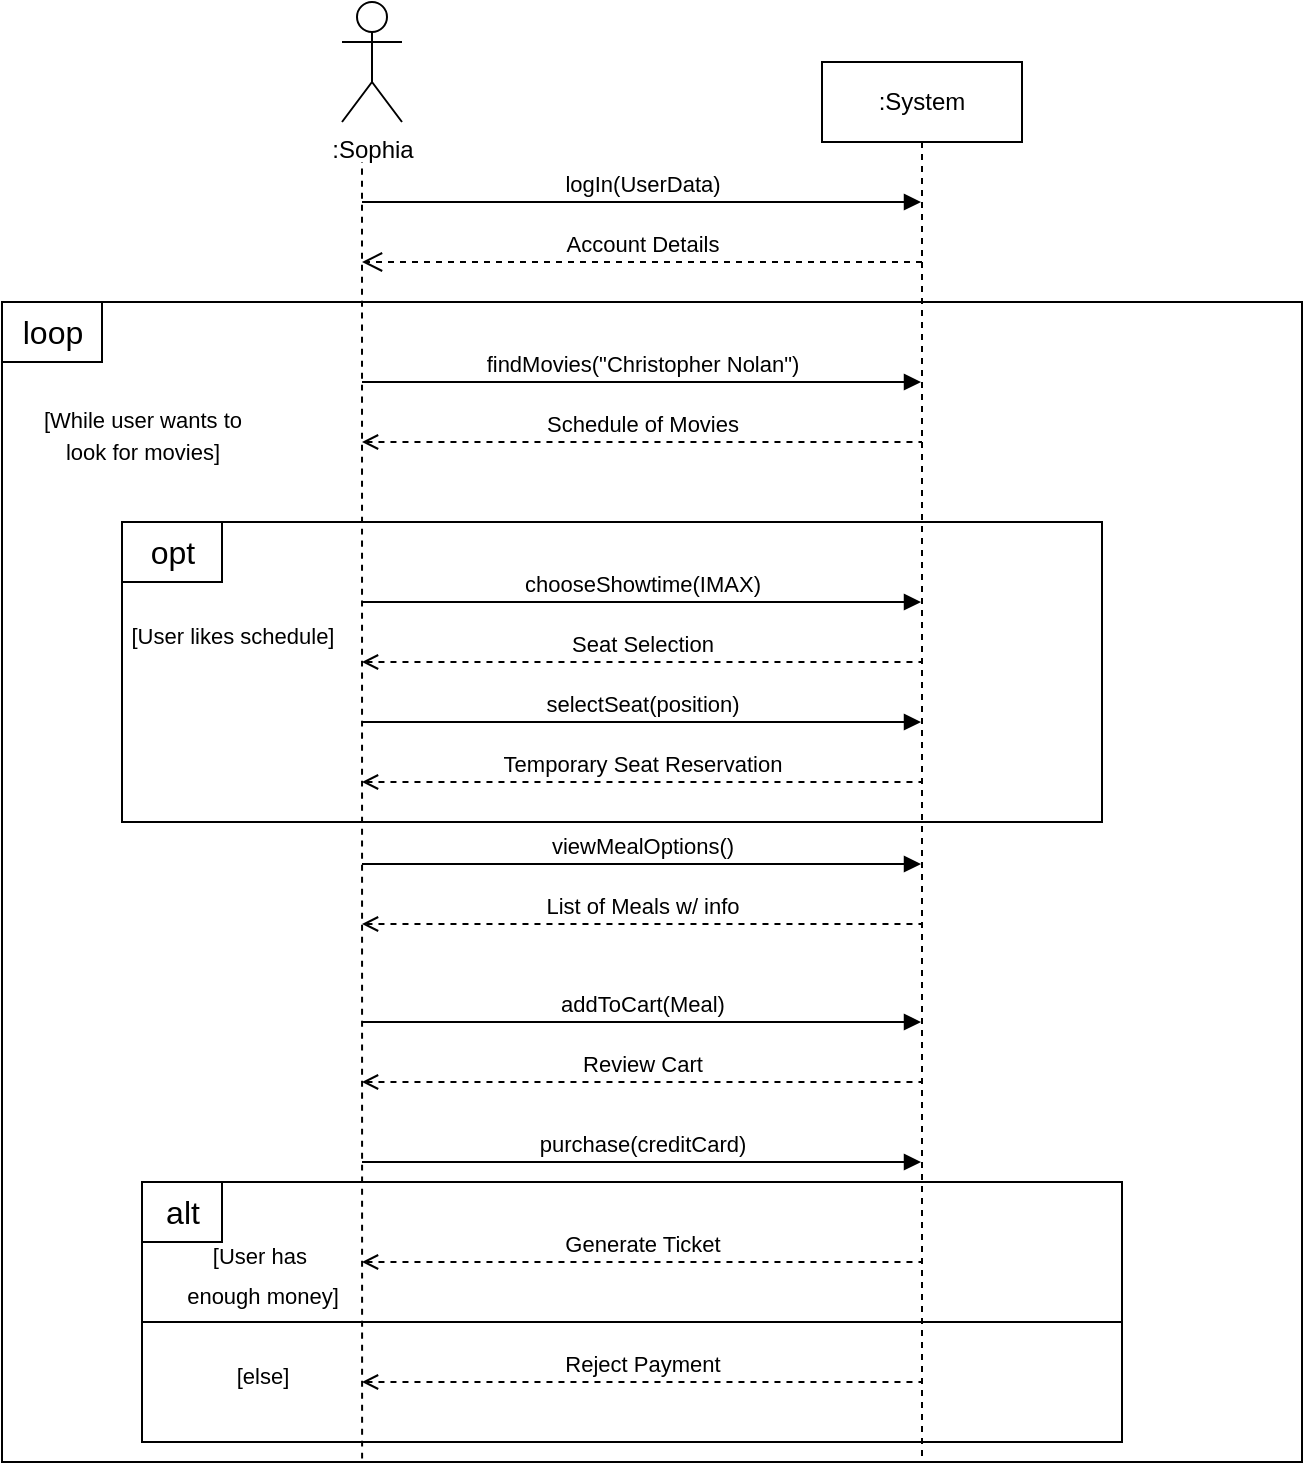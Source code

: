 <mxfile version="26.1.0">
  <diagram name="Page-1" id="2YBvvXClWsGukQMizWep">
    <mxGraphModel dx="1675" dy="1082" grid="1" gridSize="10" guides="1" tooltips="1" connect="1" arrows="1" fold="1" page="1" pageScale="1" pageWidth="850" pageHeight="1100" math="0" shadow="0">
      <root>
        <mxCell id="0" />
        <mxCell id="1" parent="0" />
        <mxCell id="xwhwAsR6nDUBu8LJs53X-4" value="" style="rounded=0;whiteSpace=wrap;html=1;fillColor=none;" vertex="1" parent="1">
          <mxGeometry x="90" y="250" width="650" height="580" as="geometry" />
        </mxCell>
        <mxCell id="xwhwAsR6nDUBu8LJs53X-25" value="" style="rounded=0;whiteSpace=wrap;html=1;fillColor=none;" vertex="1" parent="1">
          <mxGeometry x="160" y="690" width="490" height="70" as="geometry" />
        </mxCell>
        <mxCell id="aM9ryv3xv72pqoxQDRHE-5" value=":System" style="shape=umlLifeline;perimeter=lifelinePerimeter;whiteSpace=wrap;html=1;container=0;dropTarget=0;collapsible=0;recursiveResize=0;outlineConnect=0;portConstraint=eastwest;newEdgeStyle={&quot;edgeStyle&quot;:&quot;elbowEdgeStyle&quot;,&quot;elbow&quot;:&quot;vertical&quot;,&quot;curved&quot;:0,&quot;rounded&quot;:0};" parent="1" vertex="1">
          <mxGeometry x="500" y="130" width="100" height="700" as="geometry" />
        </mxCell>
        <mxCell id="aM9ryv3xv72pqoxQDRHE-7" value="logIn(UserData)" style="html=1;verticalAlign=bottom;endArrow=block;edgeStyle=elbowEdgeStyle;elbow=vertical;curved=0;rounded=0;" parent="1" target="aM9ryv3xv72pqoxQDRHE-5" edge="1">
          <mxGeometry relative="1" as="geometry">
            <mxPoint x="270" y="200" as="sourcePoint" />
            <Array as="points">
              <mxPoint x="460" y="200" />
            </Array>
            <mxPoint x="545" y="200" as="targetPoint" />
          </mxGeometry>
        </mxCell>
        <mxCell id="aM9ryv3xv72pqoxQDRHE-8" value="Account Details" style="html=1;verticalAlign=bottom;endArrow=open;dashed=1;endSize=8;edgeStyle=elbowEdgeStyle;elbow=vertical;curved=0;rounded=0;" parent="1" edge="1">
          <mxGeometry relative="1" as="geometry">
            <mxPoint x="270" y="230" as="targetPoint" />
            <Array as="points">
              <mxPoint x="475" y="230" />
            </Array>
            <mxPoint x="550" y="230" as="sourcePoint" />
            <mxPoint as="offset" />
          </mxGeometry>
        </mxCell>
        <mxCell id="aM9ryv3xv72pqoxQDRHE-9" value="findMovies(&quot;Christopher Nolan&quot;)" style="html=1;verticalAlign=bottom;endArrow=none;edgeStyle=elbowEdgeStyle;elbow=vertical;curved=0;rounded=0;startArrow=block;startFill=1;" parent="1" edge="1">
          <mxGeometry x="0.002" relative="1" as="geometry">
            <mxPoint x="549.5" y="290" as="sourcePoint" />
            <Array as="points">
              <mxPoint x="465" y="290" />
            </Array>
            <mxPoint x="270" y="290" as="targetPoint" />
            <mxPoint as="offset" />
          </mxGeometry>
        </mxCell>
        <mxCell id="aM9ryv3xv72pqoxQDRHE-10" value="Schedule of Movies" style="html=1;verticalAlign=bottom;endArrow=none;dashed=1;endSize=8;edgeStyle=elbowEdgeStyle;elbow=vertical;curved=0;rounded=0;startFill=0;startArrow=open;" parent="1" edge="1">
          <mxGeometry relative="1" as="geometry">
            <mxPoint x="550" y="320" as="targetPoint" />
            <Array as="points">
              <mxPoint x="510" y="320" />
            </Array>
            <mxPoint x="270" y="320" as="sourcePoint" />
            <mxPoint as="offset" />
          </mxGeometry>
        </mxCell>
        <mxCell id="xwhwAsR6nDUBu8LJs53X-2" value=":Sophia" style="shape=umlActor;verticalLabelPosition=bottom;verticalAlign=top;html=1;outlineConnect=0;" vertex="1" parent="1">
          <mxGeometry x="260" y="100" width="30" height="60" as="geometry" />
        </mxCell>
        <mxCell id="xwhwAsR6nDUBu8LJs53X-6" value="" style="endArrow=none;html=1;strokeWidth=1;rounded=0;fontSize=12;startSize=8;endSize=8;curved=1;dashed=1;exitX=0.277;exitY=0.997;exitDx=0;exitDy=0;exitPerimeter=0;" edge="1" parent="1" source="xwhwAsR6nDUBu8LJs53X-4">
          <mxGeometry width="50" height="50" relative="1" as="geometry">
            <mxPoint x="270" y="810" as="sourcePoint" />
            <mxPoint x="270" y="180" as="targetPoint" />
          </mxGeometry>
        </mxCell>
        <mxCell id="xwhwAsR6nDUBu8LJs53X-7" value="loop" style="text;html=1;align=center;verticalAlign=middle;resizable=0;points=[];autosize=1;strokeColor=default;fillColor=none;fontSize=16;perimeterSpacing=1;" vertex="1" parent="1">
          <mxGeometry x="90" y="250" width="50" height="30" as="geometry" />
        </mxCell>
        <mxCell id="xwhwAsR6nDUBu8LJs53X-8" value="&lt;div style=&quot;line-height: 100%;&quot;&gt;&lt;font style=&quot;font-size: 11px; line-height: 100%;&quot;&gt;[While user wants to&lt;/font&gt;&lt;div&gt;&lt;font style=&quot;font-size: 11px; line-height: 100%;&quot;&gt;look for movies]&lt;/font&gt;&lt;/div&gt;&lt;/div&gt;" style="text;html=1;align=center;verticalAlign=middle;resizable=0;points=[];autosize=1;strokeColor=none;fillColor=none;fontSize=16;" vertex="1" parent="1">
          <mxGeometry x="100" y="290" width="120" height="50" as="geometry" />
        </mxCell>
        <mxCell id="xwhwAsR6nDUBu8LJs53X-9" value="opt" style="text;html=1;align=center;verticalAlign=middle;resizable=0;points=[];autosize=1;strokeColor=default;fillColor=none;fontSize=16;perimeterSpacing=1;" vertex="1" parent="1">
          <mxGeometry x="150" y="360" width="50" height="30" as="geometry" />
        </mxCell>
        <mxCell id="xwhwAsR6nDUBu8LJs53X-10" value="chooseShowtime(IMAX)" style="html=1;verticalAlign=bottom;endArrow=none;edgeStyle=elbowEdgeStyle;elbow=vertical;curved=0;rounded=0;startArrow=block;startFill=1;" edge="1" parent="1">
          <mxGeometry x="0.002" relative="1" as="geometry">
            <mxPoint x="549.5" y="400" as="sourcePoint" />
            <Array as="points">
              <mxPoint x="465" y="400" />
            </Array>
            <mxPoint x="270" y="400" as="targetPoint" />
            <mxPoint as="offset" />
          </mxGeometry>
        </mxCell>
        <mxCell id="xwhwAsR6nDUBu8LJs53X-11" value="&lt;font style=&quot;font-size: 11px;&quot;&gt;[User likes schedule]&lt;/font&gt;" style="text;html=1;align=center;verticalAlign=middle;resizable=0;points=[];autosize=1;strokeColor=none;fillColor=none;fontSize=16;" vertex="1" parent="1">
          <mxGeometry x="140" y="400" width="130" height="30" as="geometry" />
        </mxCell>
        <mxCell id="xwhwAsR6nDUBu8LJs53X-12" value="Seat Selection" style="html=1;verticalAlign=bottom;endArrow=none;dashed=1;endSize=8;edgeStyle=elbowEdgeStyle;elbow=vertical;curved=0;rounded=0;startFill=0;startArrow=open;" edge="1" parent="1">
          <mxGeometry relative="1" as="geometry">
            <mxPoint x="550" y="430" as="targetPoint" />
            <Array as="points">
              <mxPoint x="510" y="430" />
            </Array>
            <mxPoint x="270" y="430" as="sourcePoint" />
            <mxPoint as="offset" />
          </mxGeometry>
        </mxCell>
        <mxCell id="xwhwAsR6nDUBu8LJs53X-13" value="selectSeat(position)" style="html=1;verticalAlign=bottom;endArrow=none;edgeStyle=elbowEdgeStyle;elbow=vertical;curved=0;rounded=0;startArrow=block;startFill=1;" edge="1" parent="1">
          <mxGeometry x="0.002" relative="1" as="geometry">
            <mxPoint x="549.5" y="460" as="sourcePoint" />
            <Array as="points">
              <mxPoint x="465" y="460" />
            </Array>
            <mxPoint x="270" y="460" as="targetPoint" />
            <mxPoint as="offset" />
          </mxGeometry>
        </mxCell>
        <mxCell id="xwhwAsR6nDUBu8LJs53X-14" value="Temporary Seat Reservation" style="html=1;verticalAlign=bottom;endArrow=none;dashed=1;endSize=8;edgeStyle=elbowEdgeStyle;elbow=vertical;curved=0;rounded=0;startFill=0;startArrow=open;" edge="1" parent="1">
          <mxGeometry relative="1" as="geometry">
            <mxPoint x="550" y="490" as="targetPoint" />
            <Array as="points">
              <mxPoint x="510" y="490" />
            </Array>
            <mxPoint x="270" y="490" as="sourcePoint" />
            <mxPoint as="offset" />
          </mxGeometry>
        </mxCell>
        <mxCell id="xwhwAsR6nDUBu8LJs53X-15" value="alt" style="text;html=1;align=center;verticalAlign=middle;resizable=0;points=[];autosize=1;strokeColor=default;fillColor=none;fontSize=16;perimeterSpacing=1;" vertex="1" parent="1">
          <mxGeometry x="160" y="690" width="40" height="30" as="geometry" />
        </mxCell>
        <mxCell id="xwhwAsR6nDUBu8LJs53X-16" value="&lt;font style=&quot;font-size: 11px;&quot;&gt;[User has&amp;nbsp;&lt;/font&gt;&lt;div&gt;&lt;font style=&quot;font-size: 11px;&quot;&gt;enough&amp;nbsp;&lt;/font&gt;&lt;span style=&quot;font-size: 11px; background-color: transparent; color: light-dark(rgb(0, 0, 0), rgb(255, 255, 255));&quot;&gt;money]&lt;/span&gt;&lt;/div&gt;" style="text;html=1;align=center;verticalAlign=middle;resizable=0;points=[];autosize=1;strokeColor=none;fillColor=none;fontSize=16;" vertex="1" parent="1">
          <mxGeometry x="170" y="710" width="100" height="50" as="geometry" />
        </mxCell>
        <mxCell id="xwhwAsR6nDUBu8LJs53X-17" value="viewMealOptions()" style="html=1;verticalAlign=bottom;endArrow=none;edgeStyle=elbowEdgeStyle;elbow=vertical;curved=0;rounded=0;startArrow=block;startFill=1;" edge="1" parent="1">
          <mxGeometry x="0.002" relative="1" as="geometry">
            <mxPoint x="549.5" y="531" as="sourcePoint" />
            <Array as="points">
              <mxPoint x="465" y="531" />
            </Array>
            <mxPoint x="270" y="531" as="targetPoint" />
            <mxPoint as="offset" />
          </mxGeometry>
        </mxCell>
        <mxCell id="xwhwAsR6nDUBu8LJs53X-18" value="List of Meals w/ info" style="html=1;verticalAlign=bottom;endArrow=none;dashed=1;endSize=8;edgeStyle=elbowEdgeStyle;elbow=vertical;curved=0;rounded=0;startFill=0;startArrow=open;" edge="1" parent="1">
          <mxGeometry relative="1" as="geometry">
            <mxPoint x="550" y="561" as="targetPoint" />
            <Array as="points">
              <mxPoint x="510" y="561" />
            </Array>
            <mxPoint x="270" y="561" as="sourcePoint" />
            <mxPoint as="offset" />
          </mxGeometry>
        </mxCell>
        <mxCell id="xwhwAsR6nDUBu8LJs53X-19" value="addToCart(Meal)" style="html=1;verticalAlign=bottom;endArrow=none;edgeStyle=elbowEdgeStyle;elbow=vertical;curved=0;rounded=0;startArrow=block;startFill=1;" edge="1" parent="1">
          <mxGeometry x="0.002" relative="1" as="geometry">
            <mxPoint x="549.5" y="610" as="sourcePoint" />
            <Array as="points">
              <mxPoint x="465" y="610" />
            </Array>
            <mxPoint x="270" y="610" as="targetPoint" />
            <mxPoint as="offset" />
          </mxGeometry>
        </mxCell>
        <mxCell id="xwhwAsR6nDUBu8LJs53X-20" value="Review Cart" style="html=1;verticalAlign=bottom;endArrow=none;dashed=1;endSize=8;edgeStyle=elbowEdgeStyle;elbow=vertical;curved=0;rounded=0;startFill=0;startArrow=open;" edge="1" parent="1">
          <mxGeometry relative="1" as="geometry">
            <mxPoint x="550" y="640" as="targetPoint" />
            <Array as="points">
              <mxPoint x="510" y="640" />
            </Array>
            <mxPoint x="270" y="640" as="sourcePoint" />
            <mxPoint as="offset" />
          </mxGeometry>
        </mxCell>
        <mxCell id="xwhwAsR6nDUBu8LJs53X-21" value="purchase(creditCard)" style="html=1;verticalAlign=bottom;endArrow=none;edgeStyle=elbowEdgeStyle;elbow=vertical;curved=0;rounded=0;startArrow=block;startFill=1;" edge="1" parent="1">
          <mxGeometry x="0.002" relative="1" as="geometry">
            <mxPoint x="549.5" y="680" as="sourcePoint" />
            <Array as="points">
              <mxPoint x="465" y="680" />
            </Array>
            <mxPoint x="270" y="680" as="targetPoint" />
            <mxPoint as="offset" />
          </mxGeometry>
        </mxCell>
        <mxCell id="xwhwAsR6nDUBu8LJs53X-22" value="Generate Ticket" style="html=1;verticalAlign=bottom;endArrow=none;dashed=1;endSize=8;edgeStyle=elbowEdgeStyle;elbow=vertical;curved=0;rounded=0;startFill=0;startArrow=open;" edge="1" parent="1">
          <mxGeometry relative="1" as="geometry">
            <mxPoint x="550" y="730" as="targetPoint" />
            <Array as="points">
              <mxPoint x="510" y="730" />
            </Array>
            <mxPoint x="270" y="730" as="sourcePoint" />
            <mxPoint as="offset" />
          </mxGeometry>
        </mxCell>
        <mxCell id="xwhwAsR6nDUBu8LJs53X-23" value="Reject Payment" style="html=1;verticalAlign=bottom;endArrow=none;dashed=1;endSize=8;edgeStyle=elbowEdgeStyle;elbow=vertical;curved=0;rounded=0;startFill=0;startArrow=open;" edge="1" parent="1">
          <mxGeometry relative="1" as="geometry">
            <mxPoint x="550" y="790" as="targetPoint" />
            <Array as="points">
              <mxPoint x="510" y="790" />
            </Array>
            <mxPoint x="270" y="790" as="sourcePoint" />
            <mxPoint as="offset" />
          </mxGeometry>
        </mxCell>
        <mxCell id="xwhwAsR6nDUBu8LJs53X-24" value="" style="rounded=0;whiteSpace=wrap;html=1;fillColor=none;" vertex="1" parent="1">
          <mxGeometry x="150" y="360" width="490" height="150" as="geometry" />
        </mxCell>
        <mxCell id="xwhwAsR6nDUBu8LJs53X-27" value="" style="rounded=0;whiteSpace=wrap;html=1;fillColor=none;" vertex="1" parent="1">
          <mxGeometry x="160" y="760" width="490" height="60" as="geometry" />
        </mxCell>
        <mxCell id="xwhwAsR6nDUBu8LJs53X-28" value="&lt;span style=&quot;font-size: 11px;&quot;&gt;[else]&lt;/span&gt;" style="text;html=1;align=center;verticalAlign=middle;resizable=0;points=[];autosize=1;strokeColor=none;fillColor=none;fontSize=16;" vertex="1" parent="1">
          <mxGeometry x="195" y="770" width="50" height="30" as="geometry" />
        </mxCell>
      </root>
    </mxGraphModel>
  </diagram>
</mxfile>
